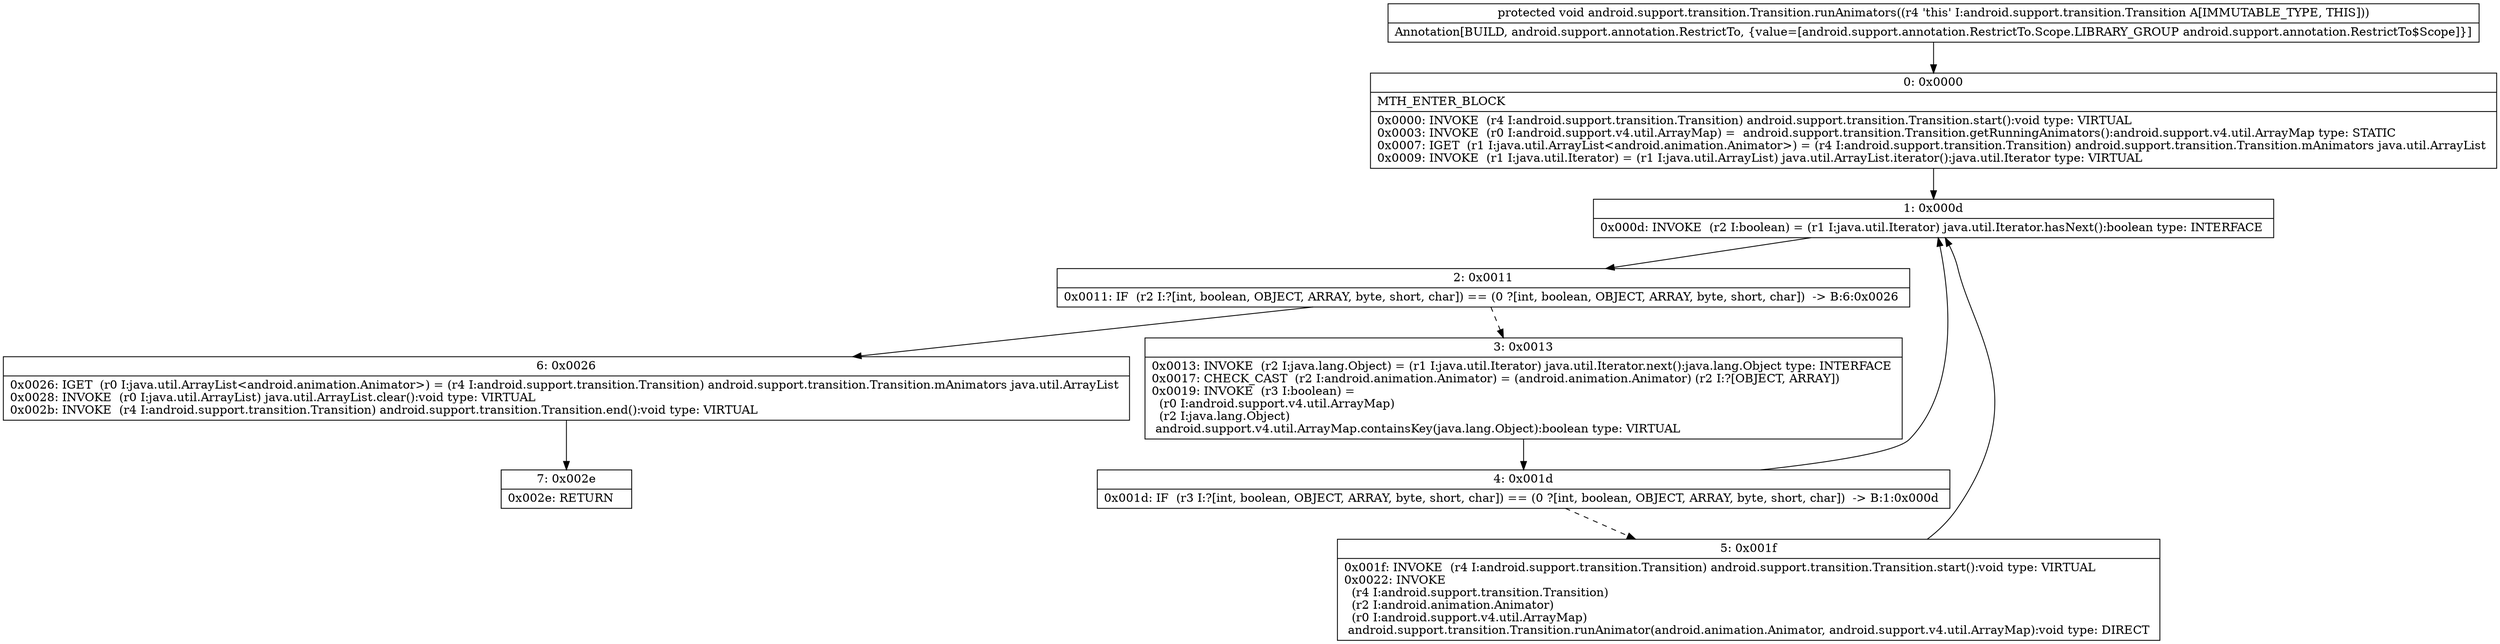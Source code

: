 digraph "CFG forandroid.support.transition.Transition.runAnimators()V" {
Node_0 [shape=record,label="{0\:\ 0x0000|MTH_ENTER_BLOCK\l|0x0000: INVOKE  (r4 I:android.support.transition.Transition) android.support.transition.Transition.start():void type: VIRTUAL \l0x0003: INVOKE  (r0 I:android.support.v4.util.ArrayMap) =  android.support.transition.Transition.getRunningAnimators():android.support.v4.util.ArrayMap type: STATIC \l0x0007: IGET  (r1 I:java.util.ArrayList\<android.animation.Animator\>) = (r4 I:android.support.transition.Transition) android.support.transition.Transition.mAnimators java.util.ArrayList \l0x0009: INVOKE  (r1 I:java.util.Iterator) = (r1 I:java.util.ArrayList) java.util.ArrayList.iterator():java.util.Iterator type: VIRTUAL \l}"];
Node_1 [shape=record,label="{1\:\ 0x000d|0x000d: INVOKE  (r2 I:boolean) = (r1 I:java.util.Iterator) java.util.Iterator.hasNext():boolean type: INTERFACE \l}"];
Node_2 [shape=record,label="{2\:\ 0x0011|0x0011: IF  (r2 I:?[int, boolean, OBJECT, ARRAY, byte, short, char]) == (0 ?[int, boolean, OBJECT, ARRAY, byte, short, char])  \-\> B:6:0x0026 \l}"];
Node_3 [shape=record,label="{3\:\ 0x0013|0x0013: INVOKE  (r2 I:java.lang.Object) = (r1 I:java.util.Iterator) java.util.Iterator.next():java.lang.Object type: INTERFACE \l0x0017: CHECK_CAST  (r2 I:android.animation.Animator) = (android.animation.Animator) (r2 I:?[OBJECT, ARRAY]) \l0x0019: INVOKE  (r3 I:boolean) = \l  (r0 I:android.support.v4.util.ArrayMap)\l  (r2 I:java.lang.Object)\l android.support.v4.util.ArrayMap.containsKey(java.lang.Object):boolean type: VIRTUAL \l}"];
Node_4 [shape=record,label="{4\:\ 0x001d|0x001d: IF  (r3 I:?[int, boolean, OBJECT, ARRAY, byte, short, char]) == (0 ?[int, boolean, OBJECT, ARRAY, byte, short, char])  \-\> B:1:0x000d \l}"];
Node_5 [shape=record,label="{5\:\ 0x001f|0x001f: INVOKE  (r4 I:android.support.transition.Transition) android.support.transition.Transition.start():void type: VIRTUAL \l0x0022: INVOKE  \l  (r4 I:android.support.transition.Transition)\l  (r2 I:android.animation.Animator)\l  (r0 I:android.support.v4.util.ArrayMap)\l android.support.transition.Transition.runAnimator(android.animation.Animator, android.support.v4.util.ArrayMap):void type: DIRECT \l}"];
Node_6 [shape=record,label="{6\:\ 0x0026|0x0026: IGET  (r0 I:java.util.ArrayList\<android.animation.Animator\>) = (r4 I:android.support.transition.Transition) android.support.transition.Transition.mAnimators java.util.ArrayList \l0x0028: INVOKE  (r0 I:java.util.ArrayList) java.util.ArrayList.clear():void type: VIRTUAL \l0x002b: INVOKE  (r4 I:android.support.transition.Transition) android.support.transition.Transition.end():void type: VIRTUAL \l}"];
Node_7 [shape=record,label="{7\:\ 0x002e|0x002e: RETURN   \l}"];
MethodNode[shape=record,label="{protected void android.support.transition.Transition.runAnimators((r4 'this' I:android.support.transition.Transition A[IMMUTABLE_TYPE, THIS]))  | Annotation[BUILD, android.support.annotation.RestrictTo, \{value=[android.support.annotation.RestrictTo.Scope.LIBRARY_GROUP android.support.annotation.RestrictTo$Scope]\}]\l}"];
MethodNode -> Node_0;
Node_0 -> Node_1;
Node_1 -> Node_2;
Node_2 -> Node_3[style=dashed];
Node_2 -> Node_6;
Node_3 -> Node_4;
Node_4 -> Node_1;
Node_4 -> Node_5[style=dashed];
Node_5 -> Node_1;
Node_6 -> Node_7;
}

